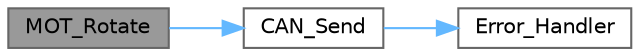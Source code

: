 digraph "MOT_Rotate"
{
 // LATEX_PDF_SIZE
  bgcolor="transparent";
  edge [fontname=Helvetica,fontsize=10,labelfontname=Helvetica,labelfontsize=10];
  node [fontname=Helvetica,fontsize=10,shape=box,height=0.2,width=0.4];
  rankdir="LR";
  Node1 [id="Node000001",label="MOT_Rotate",height=0.2,width=0.4,color="gray40", fillcolor="grey60", style="filled", fontcolor="black",tooltip="Rotates the Step Motor of an angle in a defined direction."];
  Node1 -> Node2 [id="edge3_Node000001_Node000002",color="steelblue1",style="solid",tooltip=" "];
  Node2 [id="Node000002",label="CAN_Send",height=0.2,width=0.4,color="grey40", fillcolor="white", style="filled",URL="$motor__driver_8c.html#a115d7cd8d6cc2c93d2b3a2db8acc3bb9",tooltip="Sends a CAN message with retry logic."];
  Node2 -> Node3 [id="edge4_Node000002_Node000003",color="steelblue1",style="solid",tooltip=" "];
  Node3 [id="Node000003",label="Error_Handler",height=0.2,width=0.4,color="grey40", fillcolor="white", style="filled",URL="$main_8c.html#a1730ffe1e560465665eb47d9264826f9",tooltip="This function is executed in case of error occurrence."];
}
